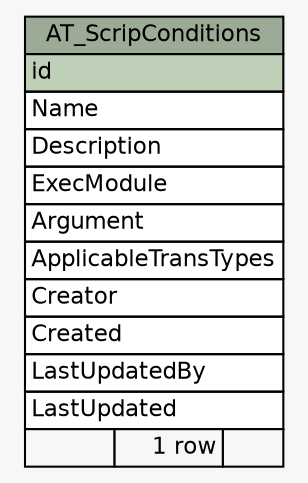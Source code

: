 // dot 2.28.0 on Linux 3.2.21-1.32.6.amzn1.x86_64
// SchemaSpy rev 590
digraph "AT_ScripConditions" {
  graph [
    rankdir="RL"
    bgcolor="#f7f7f7"
    nodesep="0.18"
    ranksep="0.46"
    fontname="Helvetica"
    fontsize="11"
  ];
  node [
    fontname="Helvetica"
    fontsize="11"
    shape="plaintext"
  ];
  edge [
    arrowsize="0.8"
  ];
  "AT_ScripConditions" [
    label=<
    <TABLE BORDER="0" CELLBORDER="1" CELLSPACING="0" BGCOLOR="#ffffff">
      <TR><TD COLSPAN="3" BGCOLOR="#9bab96" ALIGN="CENTER">AT_ScripConditions</TD></TR>
      <TR><TD PORT="id" COLSPAN="3" BGCOLOR="#bed1b8" ALIGN="LEFT">id</TD></TR>
      <TR><TD PORT="Name" COLSPAN="3" ALIGN="LEFT">Name</TD></TR>
      <TR><TD PORT="Description" COLSPAN="3" ALIGN="LEFT">Description</TD></TR>
      <TR><TD PORT="ExecModule" COLSPAN="3" ALIGN="LEFT">ExecModule</TD></TR>
      <TR><TD PORT="Argument" COLSPAN="3" ALIGN="LEFT">Argument</TD></TR>
      <TR><TD PORT="ApplicableTransTypes" COLSPAN="3" ALIGN="LEFT">ApplicableTransTypes</TD></TR>
      <TR><TD PORT="Creator" COLSPAN="3" ALIGN="LEFT">Creator</TD></TR>
      <TR><TD PORT="Created" COLSPAN="3" ALIGN="LEFT">Created</TD></TR>
      <TR><TD PORT="LastUpdatedBy" COLSPAN="3" ALIGN="LEFT">LastUpdatedBy</TD></TR>
      <TR><TD PORT="LastUpdated" COLSPAN="3" ALIGN="LEFT">LastUpdated</TD></TR>
      <TR><TD ALIGN="LEFT" BGCOLOR="#f7f7f7">  </TD><TD ALIGN="RIGHT" BGCOLOR="#f7f7f7">1 row</TD><TD ALIGN="RIGHT" BGCOLOR="#f7f7f7">  </TD></TR>
    </TABLE>>
    URL="tables/AT_ScripConditions.html"
    tooltip="AT_ScripConditions"
  ];
}
